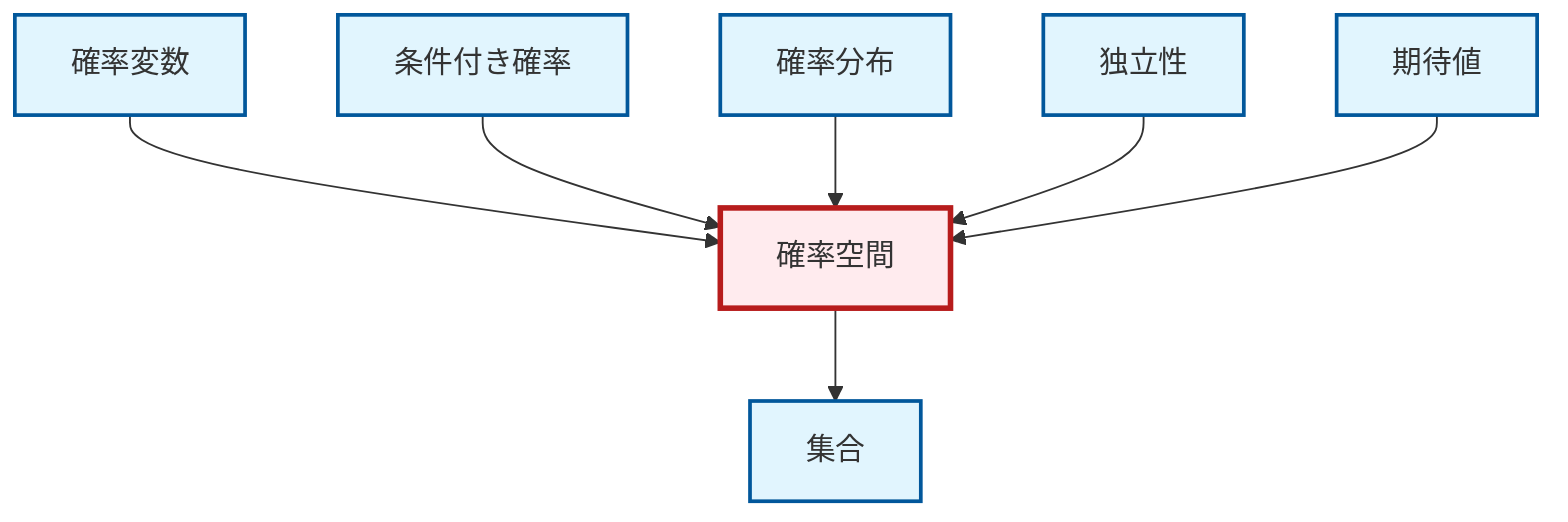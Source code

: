 graph TD
    classDef definition fill:#e1f5fe,stroke:#01579b,stroke-width:2px
    classDef theorem fill:#f3e5f5,stroke:#4a148c,stroke-width:2px
    classDef axiom fill:#fff3e0,stroke:#e65100,stroke-width:2px
    classDef example fill:#e8f5e9,stroke:#1b5e20,stroke-width:2px
    classDef current fill:#ffebee,stroke:#b71c1c,stroke-width:3px
    def-set["集合"]:::definition
    def-conditional-probability["条件付き確率"]:::definition
    def-independence["独立性"]:::definition
    def-random-variable["確率変数"]:::definition
    def-probability-space["確率空間"]:::definition
    def-probability-distribution["確率分布"]:::definition
    def-expectation["期待値"]:::definition
    def-random-variable --> def-probability-space
    def-conditional-probability --> def-probability-space
    def-probability-distribution --> def-probability-space
    def-probability-space --> def-set
    def-independence --> def-probability-space
    def-expectation --> def-probability-space
    class def-probability-space current